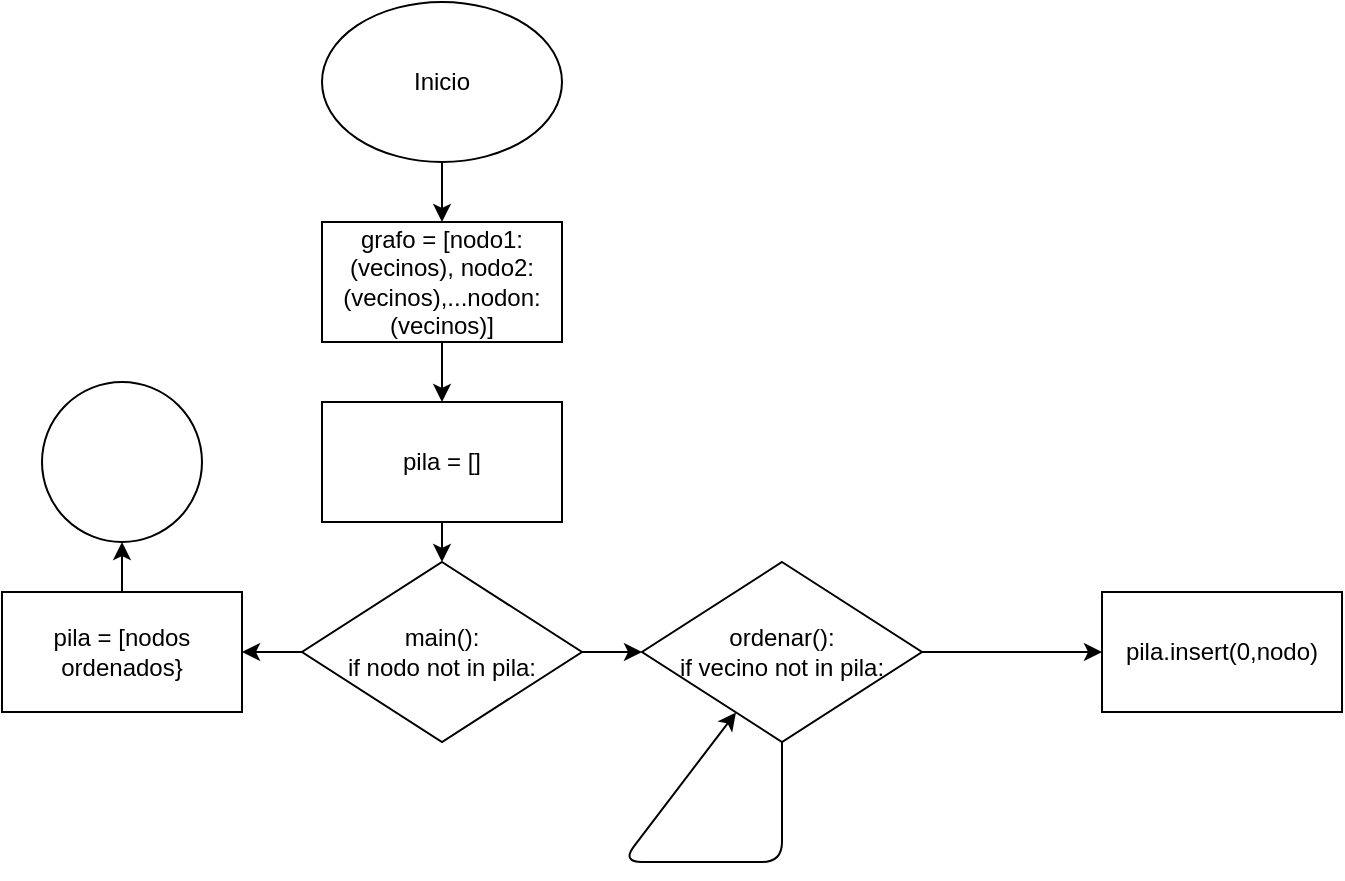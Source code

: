 <mxfile>
    <diagram id="uyyJR9MP42k_gs-7VucJ" name="Página-1">
        <mxGraphModel dx="467" dy="412" grid="1" gridSize="10" guides="1" tooltips="1" connect="1" arrows="1" fold="1" page="1" pageScale="1" pageWidth="827" pageHeight="1169" math="0" shadow="0">
            <root>
                <mxCell id="0"/>
                <mxCell id="1" parent="0"/>
                <mxCell id="4" style="edgeStyle=none;html=1;entryX=0.5;entryY=0;entryDx=0;entryDy=0;" edge="1" parent="1" source="2" target="3">
                    <mxGeometry relative="1" as="geometry"/>
                </mxCell>
                <mxCell id="2" value="Inicio" style="ellipse;whiteSpace=wrap;html=1;" vertex="1" parent="1">
                    <mxGeometry x="400" y="10" width="120" height="80" as="geometry"/>
                </mxCell>
                <mxCell id="5" style="edgeStyle=none;html=1;" edge="1" parent="1" source="3">
                    <mxGeometry relative="1" as="geometry">
                        <mxPoint x="460" y="210" as="targetPoint"/>
                    </mxGeometry>
                </mxCell>
                <mxCell id="3" value="grafo = [nodo1:(vecinos), nodo2: (vecinos),...nodon: (vecinos)]" style="rounded=0;whiteSpace=wrap;html=1;" vertex="1" parent="1">
                    <mxGeometry x="400" y="120" width="120" height="60" as="geometry"/>
                </mxCell>
                <mxCell id="8" value="" style="edgeStyle=none;html=1;" edge="1" parent="1" source="6" target="7">
                    <mxGeometry relative="1" as="geometry"/>
                </mxCell>
                <mxCell id="6" value="pila = []" style="rounded=0;whiteSpace=wrap;html=1;" vertex="1" parent="1">
                    <mxGeometry x="400" y="210" width="120" height="60" as="geometry"/>
                </mxCell>
                <mxCell id="12" value="" style="edgeStyle=none;html=1;" edge="1" parent="1" source="7" target="11">
                    <mxGeometry relative="1" as="geometry"/>
                </mxCell>
                <mxCell id="15" value="" style="edgeStyle=none;html=1;" edge="1" parent="1" source="7" target="14">
                    <mxGeometry relative="1" as="geometry"/>
                </mxCell>
                <mxCell id="7" value="main():&lt;br&gt;if nodo not in pila:" style="rhombus;whiteSpace=wrap;html=1;rounded=0;" vertex="1" parent="1">
                    <mxGeometry x="390" y="290" width="140" height="90" as="geometry"/>
                </mxCell>
                <mxCell id="16" style="edgeStyle=none;html=1;" edge="1" parent="1" source="11" target="11">
                    <mxGeometry relative="1" as="geometry">
                        <mxPoint x="490" y="440" as="targetPoint"/>
                        <Array as="points">
                            <mxPoint x="630" y="440"/>
                            <mxPoint x="550" y="440"/>
                        </Array>
                    </mxGeometry>
                </mxCell>
                <mxCell id="19" value="" style="edgeStyle=none;html=1;" edge="1" parent="1" source="11" target="18">
                    <mxGeometry relative="1" as="geometry"/>
                </mxCell>
                <mxCell id="11" value="ordenar():&lt;br&gt;if vecino not in pila:" style="rhombus;whiteSpace=wrap;html=1;rounded=0;" vertex="1" parent="1">
                    <mxGeometry x="560" y="290" width="140" height="90" as="geometry"/>
                </mxCell>
                <mxCell id="22" value="" style="edgeStyle=none;html=1;" edge="1" parent="1" source="14" target="21">
                    <mxGeometry relative="1" as="geometry"/>
                </mxCell>
                <mxCell id="14" value="pila = [nodos ordenados}" style="whiteSpace=wrap;html=1;rounded=0;" vertex="1" parent="1">
                    <mxGeometry x="240" y="305" width="120" height="60" as="geometry"/>
                </mxCell>
                <mxCell id="18" value="pila.insert(0,nodo)" style="whiteSpace=wrap;html=1;rounded=0;" vertex="1" parent="1">
                    <mxGeometry x="790" y="305" width="120" height="60" as="geometry"/>
                </mxCell>
                <mxCell id="21" value="" style="ellipse;whiteSpace=wrap;html=1;rounded=0;" vertex="1" parent="1">
                    <mxGeometry x="260" y="200" width="80" height="80" as="geometry"/>
                </mxCell>
            </root>
        </mxGraphModel>
    </diagram>
</mxfile>